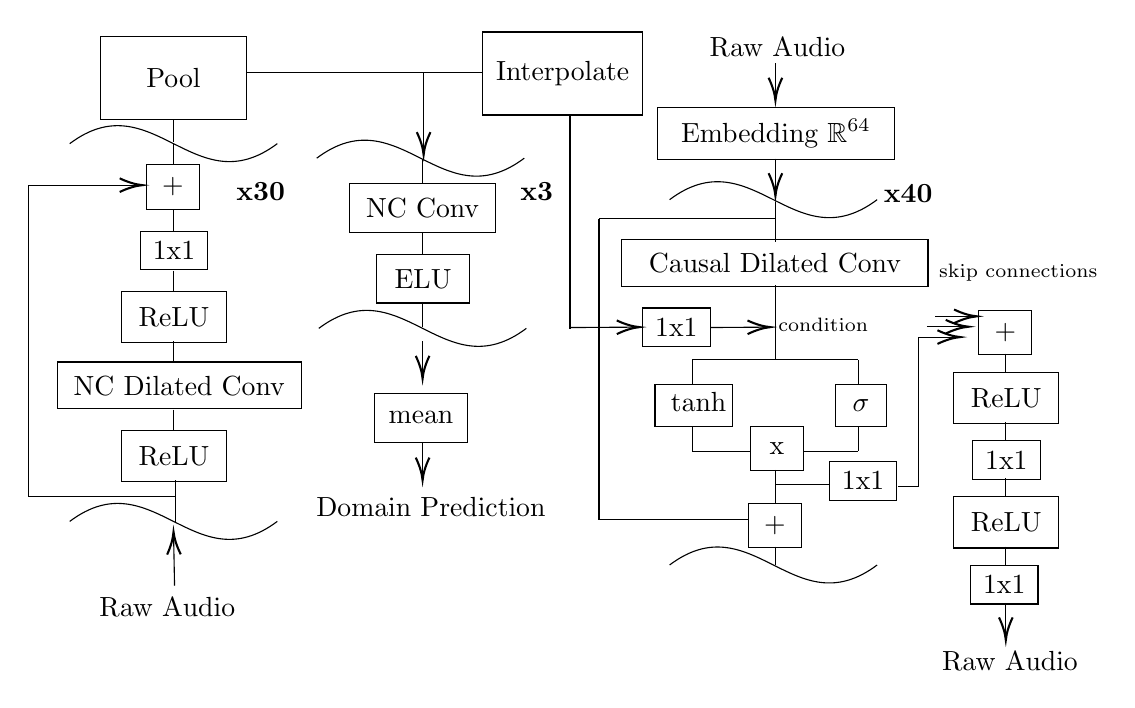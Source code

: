 \begin{tikzpicture}[x=0.75pt,y=0.75pt,yscale=-1,xscale=1]
%uncomment if require: \path (0,367.2); %set diagram left start at 0, and has height of 367.2

%Shape: Rectangle [id:dp8668917809961783] 
\draw   (446,225) -- (478.5,225) -- (478.5,243.6) -- (446,243.6) -- cycle ;

%Shape: Rectangle [id:dp009969700939768567] 
\draw   (105,143) -- (155.5,143) -- (155.5,167.6) -- (105,167.6) -- cycle ;

%Shape: Rectangle [id:dp16878926232229374] 
\draw   (74,177) -- (191.5,177) -- (191.5,199.6) -- (74,199.6) -- cycle ;

%Shape: Rectangle [id:dp04418309826350897] 
\draw   (117,82) -- (142.5,82) -- (142.5,103.4) -- (117,103.4) -- cycle ;

%Shape: Rectangle [id:dp34823119614486675] 
\draw   (105,210) -- (155.5,210) -- (155.5,234.6) -- (105,234.6) -- cycle ;

%Straight Lines [id:da5699946328366197] 
\draw    (130,200) -- (130,210) ;


%Straight Lines [id:da7148107361831548] 
\draw    (130,167) -- (130,177) ;


%Straight Lines [id:da22900776674336498] 
\draw    (130,133) -- (130,143) ;


%Straight Lines [id:da15727293392961617] 
\draw    (130,104) -- (130,114) ;


%Straight Lines [id:da919321943836535] 
\draw    (131,234) -- (131,254) ;


%Straight Lines [id:da8093735466061711] 
\draw    (60,92) -- (60,242) ;


%Straight Lines [id:da12172864613400125] 
\draw    (60,242) -- (131,242) ;


%Straight Lines [id:da7925524997602251] 
\draw    (130,72) -- (130,82) ;


%Straight Lines [id:da02465123269881775] 
\draw    (60,91.8) -- (113,91.8) ;
\draw [shift={(115,91.8)}, rotate = 180] [color={rgb, 255:red, 0; green, 0; blue, 0 }  ][line width=0.75]    (10.93,-3.29) .. controls (6.95,-1.4) and (3.31,-0.3) .. (0,0) .. controls (3.31,0.3) and (6.95,1.4) .. (10.93,3.29)   ;

%Curve Lines [id:da06482786640635263] 
\draw    (80,71.8) .. controls (120,41.8) and (140,101.8) .. (180,71.8) ;


%Curve Lines [id:da9705887161158828] 
\draw    (80,253.8) .. controls (120,223.8) and (140,283.8) .. (180,253.8) ;


%Straight Lines [id:da48156524202500184] 
\draw    (130.5,284.8) -- (130.04,260.8) ;
\draw [shift={(130,258.8)}, rotate = 448.9] [color={rgb, 255:red, 0; green, 0; blue, 0 }  ][line width=0.75]    (10.93,-3.29) .. controls (6.95,-1.4) and (3.31,-0.3) .. (0,0) .. controls (3.31,0.3) and (6.95,1.4) .. (10.93,3.29)   ;

%Shape: Rectangle [id:dp5530709802414584] 
\draw   (363,54.2) -- (477.5,54.2) -- (477.5,79.4) -- (363,79.4) -- cycle ;

%Straight Lines [id:da35846417199303926] 
\draw    (165,37.4) -- (279,37.4) ;


%Straight Lines [id:da2038196919292814] 
\draw    (130,60) -- (130,71) ;


%Shape: Rectangle [id:dp08094149974348785] 
\draw   (215,91) -- (285,91) -- (285,114.6) -- (215,114.6) -- cycle ;

%Shape: Rectangle [id:dp10098064037725618] 
\draw   (228,125) -- (272.5,125) -- (272.5,148.6) -- (228,148.6) -- cycle ;

%Shape: Rectangle [id:dp6561852201317964] 
\draw   (227,192) -- (271.5,192) -- (271.5,215.6) -- (227,215.6) -- cycle ;

%Straight Lines [id:da8819443062684569] 
\draw    (250,79) -- (250,91) ;


%Curve Lines [id:da8186319620304674] 
\draw    (369,98.8) .. controls (409,68.8) and (429,128.8) .. (469,98.8) ;


%Straight Lines [id:da9858369541758383] 
\draw    (250,115) -- (250,125) ;


%Curve Lines [id:da5562368729478253] 
\draw    (200,160.8) .. controls (240,130.8) and (260,190.8) .. (300,160.8) ;


%Straight Lines [id:da051680201810587745] 
\draw    (250,148) -- (250,160) ;


%Straight Lines [id:da8692026612941255] 
\draw    (250.5,37.4) -- (250.5,75.2) ;
\draw [shift={(250.5,77.2)}, rotate = 270] [color={rgb, 255:red, 0; green, 0; blue, 0 }  ][line width=0.75]    (10.93,-3.29) .. controls (6.95,-1.4) and (3.31,-0.3) .. (0,0) .. controls (3.31,0.3) and (6.95,1.4) .. (10.93,3.29)   ;

%Straight Lines [id:da7682069687806479] 
\draw    (250,167) -- (250,183) ;
\draw [shift={(250,185)}, rotate = 270] [color={rgb, 255:red, 0; green, 0; blue, 0 }  ][line width=0.75]    (10.93,-3.29) .. controls (6.95,-1.4) and (3.31,-0.3) .. (0,0) .. controls (3.31,0.3) and (6.95,1.4) .. (10.93,3.29)   ;

%Straight Lines [id:da36851771825616875] 
\draw    (321.5,160.4) -- (352.5,160.21) ;
\draw [shift={(354.5,160.2)}, rotate = 539.65] [color={rgb, 255:red, 0; green, 0; blue, 0 }  ][line width=0.75]    (10.93,-3.29) .. controls (6.95,-1.4) and (3.31,-0.3) .. (0,0) .. controls (3.31,0.3) and (6.95,1.4) .. (10.93,3.29)   ;

%Shape: Rectangle [id:dp22866382471003432] 
\draw   (362,188) -- (399.5,188) -- (399.5,208.2) -- (362,208.2) -- cycle ;

%Shape: Rectangle [id:dp29430445407074246] 
\draw   (449,188) -- (473.5,188) -- (473.5,208.2) -- (449,208.2) -- cycle ;

%Straight Lines [id:da6845984877305229] 
\draw    (321,58) -- (321,161) ;


%Shape: Rectangle [id:dp16831736175269252] 
\draw   (346,118) -- (493.5,118) -- (493.5,140.6) -- (346,140.6) -- cycle ;

%Shape: Rectangle [id:dp06430935003706861] 
\draw   (356,151) -- (388.5,151) -- (388.5,169.6) -- (356,169.6) -- cycle ;

%Straight Lines [id:da2999681016196001] 
\draw    (388.5,160.4) -- (415.5,160.21) ;
\draw [shift={(417.5,160.2)}, rotate = 539.6] [color={rgb, 255:red, 0; green, 0; blue, 0 }  ][line width=0.75]    (10.93,-3.29) .. controls (6.95,-1.4) and (3.31,-0.3) .. (0,0) .. controls (3.31,0.3) and (6.95,1.4) .. (10.93,3.29)   ;

%Straight Lines [id:da48859895316769375] 
\draw    (380,176) -- (460,176) ;


%Straight Lines [id:da4843270561776041] 
\draw    (380,176) -- (380,188) ;


%Straight Lines [id:da9961463367163021] 
\draw    (460,176) -- (460,188) ;


%Straight Lines [id:da030075133075180283] 
\draw    (420,140) -- (420,176) ;


%Straight Lines [id:da8684752826789379] 
\draw    (380,220) -- (408,220) ;


%Straight Lines [id:da5691123535614091] 
\draw    (380,208) -- (380,220) ;


%Straight Lines [id:da6513899625827657] 
\draw    (460,208) -- (460,220) ;


%Shape: Rectangle [id:dp2703110457288733] 
\draw   (408,208) -- (433.5,208) -- (433.5,229.4) -- (408,229.4) -- cycle ;
%Straight Lines [id:da12424816081962753] 
\draw    (434,220) -- (460,220) ;


%Straight Lines [id:da07099789800254985] 
\draw    (420,100) -- (420,119) ;


%Straight Lines [id:da38629124445524443] 
\draw    (420,229) -- (420,245) ;


%Straight Lines [id:da9553424731719875] 
\draw    (335,108) -- (420,108) ;


%Straight Lines [id:da3341237866246427] 
\draw    (335,108) -- (335,253) ;


%Straight Lines [id:da2815929980766003] 
\draw    (335,253) -- (407,253) ;


%Straight Lines [id:da24899126749388523] 
\draw    (420,236) -- (446,236) ;


%Straight Lines [id:da4246306672715128] 
\draw    (420,266) -- (420,275) ;


%Curve Lines [id:da653661535695649] 
\draw    (369,274.8) .. controls (409,244.8) and (429,304.8) .. (469,274.8) ;


%Straight Lines [id:da5674828456146115] 
\draw    (250,216) -- (250,232) ;
\draw [shift={(250,234)}, rotate = 270] [color={rgb, 255:red, 0; green, 0; blue, 0 }  ][line width=0.75]    (10.93,-3.29) .. controls (6.95,-1.4) and (3.31,-0.3) .. (0,0) .. controls (3.31,0.3) and (6.95,1.4) .. (10.93,3.29)   ;

%Shape: Rectangle [id:dp8773818827893909] 
\draw   (114,114) -- (146.5,114) -- (146.5,132.6) -- (114,132.6) -- cycle ;

%Curve Lines [id:da9294336104677288] 
\draw    (199,78.8) .. controls (239,48.8) and (259,108.8) .. (299,78.8) ;


%Straight Lines [id:da3459834313505743] 
\draw    (420,79) -- (420,95) ;
\draw [shift={(420,97)}, rotate = 270] [color={rgb, 255:red, 0; green, 0; blue, 0 }  ][line width=0.75]    (10.93,-3.29) .. controls (6.95,-1.4) and (3.31,-0.3) .. (0,0) .. controls (3.31,0.3) and (6.95,1.4) .. (10.93,3.29)   ;

%Shape: Rectangle [id:dp5520419539757364] 
\draw   (407,245) -- (432.5,245) -- (432.5,266.4) -- (407,266.4) -- cycle ;

%Straight Lines [id:da8087433328232276] 
\draw    (489,165) -- (507,165) ;
\draw [shift={(509,165)}, rotate = 180] [color={rgb, 255:red, 0; green, 0; blue, 0 }  ][line width=0.75]    (10.93,-3.29) .. controls (6.95,-1.4) and (3.31,-0.3) .. (0,0) .. controls (3.31,0.3) and (6.95,1.4) .. (10.93,3.29)   ;

%Straight Lines [id:da38954331324735225] 
\draw    (497,155) -- (515,155) ;
\draw [shift={(517,155)}, rotate = 180] [color={rgb, 255:red, 0; green, 0; blue, 0 }  ][line width=0.75]    (10.93,-3.29) .. controls (6.95,-1.4) and (3.31,-0.3) .. (0,0) .. controls (3.31,0.3) and (6.95,1.4) .. (10.93,3.29)   ;

%Straight Lines [id:da585986805215069] 
\draw    (493,160) -- (511,160) ;
\draw [shift={(513,160)}, rotate = 180] [color={rgb, 255:red, 0; green, 0; blue, 0 }  ][line width=0.75]    (10.93,-3.29) .. controls (6.95,-1.4) and (3.31,-0.3) .. (0,0) .. controls (3.31,0.3) and (6.95,1.4) .. (10.93,3.29)   ;

%Shape: Rectangle [id:dp8870334377926254] 
\draw   (518,152) -- (543.5,152) -- (543.5,173.4) -- (518,173.4) -- cycle ;

%Shape: Rectangle [id:dp8770292779445108] 
\draw   (506,182) -- (556.5,182) -- (556.5,206.6) -- (506,206.6) -- cycle ;

%Shape: Rectangle [id:dp4335318064681879] 
\draw   (515,215) -- (547.5,215) -- (547.5,233.6) -- (515,233.6) -- cycle ;

%Shape: Rectangle [id:dp27068391585960194] 
\draw   (506,242) -- (556.5,242) -- (556.5,266.6) -- (506,266.6) -- cycle ;

%Shape: Rectangle [id:dp38853034698280986] 
\draw   (514,275) -- (546.5,275) -- (546.5,293.6) -- (514,293.6) -- cycle ;

%Straight Lines [id:da9409991005628022] 
\draw    (489,165) -- (489,237) ;


%Straight Lines [id:da34252604707536105] 
\draw    (479,237) -- (489,237) ;


%Straight Lines [id:da15030556735599543] 
\draw    (531,173) -- (531,182) ;


%Straight Lines [id:da5388713792078368] 
\draw    (531,206) -- (531,215) ;


%Straight Lines [id:da7503586956993573] 
\draw    (531,233) -- (531,242) ;


%Straight Lines [id:da07436764254799089] 
\draw    (531,266) -- (531,275) ;


%Straight Lines [id:da4829342040898672] 
\draw    (531,293) -- (531,309) ;
\draw [shift={(531,311)}, rotate = 270] [color={rgb, 255:red, 0; green, 0; blue, 0 }  ][line width=0.75]    (10.93,-3.29) .. controls (6.95,-1.4) and (3.31,-0.3) .. (0,0) .. controls (3.31,0.3) and (6.95,1.4) .. (10.93,3.29)   ;

%Straight Lines [id:da2909393871117478] 
\draw    (420,33) -- (420,49) ;
\draw [shift={(420,51)}, rotate = 270] [color={rgb, 255:red, 0; green, 0; blue, 0 }  ][line width=0.75]    (10.93,-3.29) .. controls (6.95,-1.4) and (3.31,-0.3) .. (0,0) .. controls (3.31,0.3) and (6.95,1.4) .. (10.93,3.29)   ;

%Shape: Rectangle [id:dp021825869357851246] 
\draw   (95,20) -- (165,20) -- (165,60) -- (95,60) -- cycle ;
%Shape: Rectangle [id:dp9273617210688581] 
\draw   (279,18) -- (356,18) -- (356,58) -- (279,58) -- cycle ;

% Text Node
\draw (462.25,234.3) node  [align=left] {1x1};
% Text Node
\draw (130.25,155.3) node  [align=left] {ReLU};
% Text Node
\draw (132.75,188.3) node  [align=left] {NC Dilated Conv};
% Text Node
\draw (129.75,92.7) node  [align=left] {+};
% Text Node
\draw (130.25,222.3) node  [align=left] {ReLU};
% Text Node
\draw (172,94.8) node  [align=left] {\textbf{x30}};
% Text Node
\draw (420.25,66.8) node  [align=left] {Embedding $\displaystyle \mathbb{R}^{64}$};
% Text Node
\draw (383,196.4) node  [align=left] {$\displaystyle \tanh$};
% Text Node
\draw (461.25,198.1) node  [align=left] {$\displaystyle \sigma $};
% Text Node
\draw (250.25,136.8) node  [align=left] {ELU};
% Text Node
\draw (250,102.8) node  [align=left] {NC Conv};
% Text Node
\draw (249.25,203.8) node  [align=left] {mean};
% Text Node
\draw (305,94.8) node  [align=left] {\textbf{x3}};
% Text Node
\draw (419.75,129.3) node  [align=left] {Causal Dilated Conv};
% Text Node
\draw (372.25,160.3) node  [align=left] {1x1};
% Text Node
\draw (443,159) node  [align=left] {{\scriptsize condition}};
% Text Node
\draw (420.75,218.7) node  [align=left] {x};
% Text Node
\draw (130.25,123.3) node  [align=left] {1x1};
% Text Node
\draw (484,95.8) node  [align=left] {\textbf{x40}};
% Text Node
\draw (419.75,255.7) node  [align=left] {+};
% Text Node
\draw (530.75,162.7) node  [align=left] {+};
% Text Node
\draw (537,134) node  [align=left] {{\scriptsize skip connections}};
% Text Node
\draw (531.25,194.3) node  [align=left] {ReLU};
% Text Node
\draw (531.25,224.3) node  [align=left] {1x1};
% Text Node
\draw (531.25,254.3) node  [align=left] {ReLU};
% Text Node
\draw (530.25,284.3) node  [align=left] {1x1};
% Text Node
\draw (127,295) node  [align=left] {Raw Audio};
% Text Node
\draw (421,25) node  [align=left] {Raw Audio};
% Text Node
\draw (533,321) node  [align=left] {Raw Audio};
% Text Node
\draw (254,247) node  [align=left] {Domain Prediction};
% Text Node
\draw (130,40) node  [align=left] {Pool};
% Text Node
\draw (317.5,38) node  [align=left] {Interpolate};


\end{tikzpicture}
